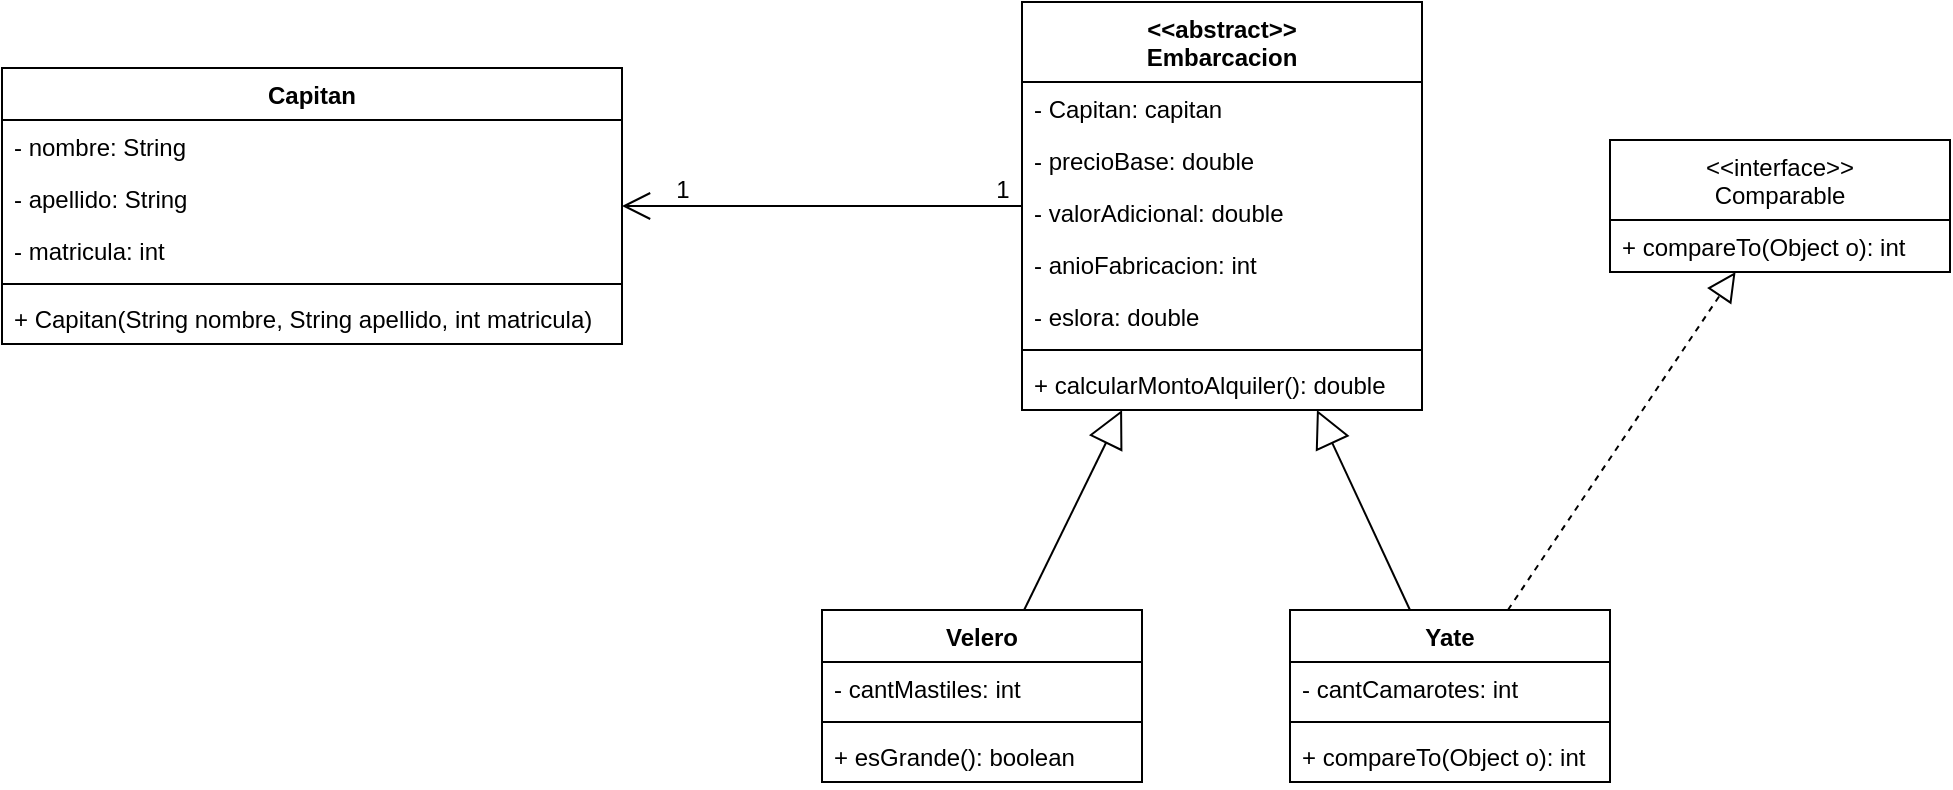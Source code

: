 <mxfile version="14.8.2" type="google"><diagram id="rb5g5wRQAsIn745uUFzb" name="Page-1"><mxGraphModel dx="2249" dy="762" grid="1" gridSize="10" guides="1" tooltips="1" connect="1" arrows="1" fold="1" page="1" pageScale="1" pageWidth="827" pageHeight="1169" math="0" shadow="0"><root><mxCell id="0"/><mxCell id="1" parent="0"/><mxCell id="W9UwxXNPBAQWh-vZQcRE-1" value="Capitan" style="swimlane;fontStyle=1;align=center;verticalAlign=top;childLayout=stackLayout;horizontal=1;startSize=26;horizontalStack=0;resizeParent=1;resizeParentMax=0;resizeLast=0;collapsible=1;marginBottom=0;" vertex="1" parent="1"><mxGeometry x="-310" y="129" width="310" height="138" as="geometry"/></mxCell><mxCell id="W9UwxXNPBAQWh-vZQcRE-2" value="- nombre: String" style="text;strokeColor=none;fillColor=none;align=left;verticalAlign=top;spacingLeft=4;spacingRight=4;overflow=hidden;rotatable=0;points=[[0,0.5],[1,0.5]];portConstraint=eastwest;" vertex="1" parent="W9UwxXNPBAQWh-vZQcRE-1"><mxGeometry y="26" width="310" height="26" as="geometry"/></mxCell><mxCell id="W9UwxXNPBAQWh-vZQcRE-19" value="- apellido: String" style="text;strokeColor=none;fillColor=none;align=left;verticalAlign=top;spacingLeft=4;spacingRight=4;overflow=hidden;rotatable=0;points=[[0,0.5],[1,0.5]];portConstraint=eastwest;" vertex="1" parent="W9UwxXNPBAQWh-vZQcRE-1"><mxGeometry y="52" width="310" height="26" as="geometry"/></mxCell><mxCell id="W9UwxXNPBAQWh-vZQcRE-20" value="- matricula: int" style="text;strokeColor=none;fillColor=none;align=left;verticalAlign=top;spacingLeft=4;spacingRight=4;overflow=hidden;rotatable=0;points=[[0,0.5],[1,0.5]];portConstraint=eastwest;" vertex="1" parent="W9UwxXNPBAQWh-vZQcRE-1"><mxGeometry y="78" width="310" height="26" as="geometry"/></mxCell><mxCell id="W9UwxXNPBAQWh-vZQcRE-3" value="" style="line;strokeWidth=1;fillColor=none;align=left;verticalAlign=middle;spacingTop=-1;spacingLeft=3;spacingRight=3;rotatable=0;labelPosition=right;points=[];portConstraint=eastwest;" vertex="1" parent="W9UwxXNPBAQWh-vZQcRE-1"><mxGeometry y="104" width="310" height="8" as="geometry"/></mxCell><mxCell id="W9UwxXNPBAQWh-vZQcRE-4" value="+ Capitan(String nombre, String apellido, int matricula)" style="text;strokeColor=none;fillColor=none;align=left;verticalAlign=top;spacingLeft=4;spacingRight=4;overflow=hidden;rotatable=0;points=[[0,0.5],[1,0.5]];portConstraint=eastwest;" vertex="1" parent="W9UwxXNPBAQWh-vZQcRE-1"><mxGeometry y="112" width="310" height="26" as="geometry"/></mxCell><mxCell id="W9UwxXNPBAQWh-vZQcRE-5" value="&lt;&lt;abstract&gt;&gt;&#10;Embarcacion" style="swimlane;fontStyle=1;align=center;verticalAlign=top;childLayout=stackLayout;horizontal=1;startSize=40;horizontalStack=0;resizeParent=1;resizeParentMax=0;resizeLast=0;collapsible=1;marginBottom=0;" vertex="1" parent="1"><mxGeometry x="200" y="96" width="200" height="204" as="geometry"/></mxCell><mxCell id="W9UwxXNPBAQWh-vZQcRE-6" value="- Capitan: capitan" style="text;strokeColor=none;fillColor=none;align=left;verticalAlign=top;spacingLeft=4;spacingRight=4;overflow=hidden;rotatable=0;points=[[0,0.5],[1,0.5]];portConstraint=eastwest;" vertex="1" parent="W9UwxXNPBAQWh-vZQcRE-5"><mxGeometry y="40" width="200" height="26" as="geometry"/></mxCell><mxCell id="W9UwxXNPBAQWh-vZQcRE-17" value="- precioBase: double" style="text;strokeColor=none;fillColor=none;align=left;verticalAlign=top;spacingLeft=4;spacingRight=4;overflow=hidden;rotatable=0;points=[[0,0.5],[1,0.5]];portConstraint=eastwest;" vertex="1" parent="W9UwxXNPBAQWh-vZQcRE-5"><mxGeometry y="66" width="200" height="26" as="geometry"/></mxCell><mxCell id="W9UwxXNPBAQWh-vZQcRE-18" value="- valorAdicional: double" style="text;strokeColor=none;fillColor=none;align=left;verticalAlign=top;spacingLeft=4;spacingRight=4;overflow=hidden;rotatable=0;points=[[0,0.5],[1,0.5]];portConstraint=eastwest;" vertex="1" parent="W9UwxXNPBAQWh-vZQcRE-5"><mxGeometry y="92" width="200" height="26" as="geometry"/></mxCell><mxCell id="W9UwxXNPBAQWh-vZQcRE-41" value="- anioFabricacion: int" style="text;strokeColor=none;fillColor=none;align=left;verticalAlign=top;spacingLeft=4;spacingRight=4;overflow=hidden;rotatable=0;points=[[0,0.5],[1,0.5]];portConstraint=eastwest;" vertex="1" parent="W9UwxXNPBAQWh-vZQcRE-5"><mxGeometry y="118" width="200" height="26" as="geometry"/></mxCell><mxCell id="W9UwxXNPBAQWh-vZQcRE-40" value="- eslora: double" style="text;strokeColor=none;fillColor=none;align=left;verticalAlign=top;spacingLeft=4;spacingRight=4;overflow=hidden;rotatable=0;points=[[0,0.5],[1,0.5]];portConstraint=eastwest;" vertex="1" parent="W9UwxXNPBAQWh-vZQcRE-5"><mxGeometry y="144" width="200" height="26" as="geometry"/></mxCell><mxCell id="W9UwxXNPBAQWh-vZQcRE-7" value="" style="line;strokeWidth=1;fillColor=none;align=left;verticalAlign=middle;spacingTop=-1;spacingLeft=3;spacingRight=3;rotatable=0;labelPosition=right;points=[];portConstraint=eastwest;" vertex="1" parent="W9UwxXNPBAQWh-vZQcRE-5"><mxGeometry y="170" width="200" height="8" as="geometry"/></mxCell><mxCell id="W9UwxXNPBAQWh-vZQcRE-8" value="+ calcularMontoAlquiler(): double" style="text;strokeColor=none;fillColor=none;align=left;verticalAlign=top;spacingLeft=4;spacingRight=4;overflow=hidden;rotatable=0;points=[[0,0.5],[1,0.5]];portConstraint=eastwest;" vertex="1" parent="W9UwxXNPBAQWh-vZQcRE-5"><mxGeometry y="178" width="200" height="26" as="geometry"/></mxCell><mxCell id="W9UwxXNPBAQWh-vZQcRE-9" value="Velero" style="swimlane;fontStyle=1;align=center;verticalAlign=top;childLayout=stackLayout;horizontal=1;startSize=26;horizontalStack=0;resizeParent=1;resizeParentMax=0;resizeLast=0;collapsible=1;marginBottom=0;" vertex="1" parent="1"><mxGeometry x="100" y="400" width="160" height="86" as="geometry"/></mxCell><mxCell id="W9UwxXNPBAQWh-vZQcRE-10" value="- cantMastiles: int" style="text;strokeColor=none;fillColor=none;align=left;verticalAlign=top;spacingLeft=4;spacingRight=4;overflow=hidden;rotatable=0;points=[[0,0.5],[1,0.5]];portConstraint=eastwest;" vertex="1" parent="W9UwxXNPBAQWh-vZQcRE-9"><mxGeometry y="26" width="160" height="26" as="geometry"/></mxCell><mxCell id="W9UwxXNPBAQWh-vZQcRE-11" value="" style="line;strokeWidth=1;fillColor=none;align=left;verticalAlign=middle;spacingTop=-1;spacingLeft=3;spacingRight=3;rotatable=0;labelPosition=right;points=[];portConstraint=eastwest;" vertex="1" parent="W9UwxXNPBAQWh-vZQcRE-9"><mxGeometry y="52" width="160" height="8" as="geometry"/></mxCell><mxCell id="W9UwxXNPBAQWh-vZQcRE-12" value="+ esGrande(): boolean" style="text;strokeColor=none;fillColor=none;align=left;verticalAlign=top;spacingLeft=4;spacingRight=4;overflow=hidden;rotatable=0;points=[[0,0.5],[1,0.5]];portConstraint=eastwest;" vertex="1" parent="W9UwxXNPBAQWh-vZQcRE-9"><mxGeometry y="60" width="160" height="26" as="geometry"/></mxCell><mxCell id="W9UwxXNPBAQWh-vZQcRE-13" value="Yate" style="swimlane;fontStyle=1;align=center;verticalAlign=top;childLayout=stackLayout;horizontal=1;startSize=26;horizontalStack=0;resizeParent=1;resizeParentMax=0;resizeLast=0;collapsible=1;marginBottom=0;" vertex="1" parent="1"><mxGeometry x="334" y="400" width="160" height="86" as="geometry"/></mxCell><mxCell id="W9UwxXNPBAQWh-vZQcRE-14" value="- cantCamarotes: int" style="text;strokeColor=none;fillColor=none;align=left;verticalAlign=top;spacingLeft=4;spacingRight=4;overflow=hidden;rotatable=0;points=[[0,0.5],[1,0.5]];portConstraint=eastwest;" vertex="1" parent="W9UwxXNPBAQWh-vZQcRE-13"><mxGeometry y="26" width="160" height="26" as="geometry"/></mxCell><mxCell id="W9UwxXNPBAQWh-vZQcRE-15" value="" style="line;strokeWidth=1;fillColor=none;align=left;verticalAlign=middle;spacingTop=-1;spacingLeft=3;spacingRight=3;rotatable=0;labelPosition=right;points=[];portConstraint=eastwest;" vertex="1" parent="W9UwxXNPBAQWh-vZQcRE-13"><mxGeometry y="52" width="160" height="8" as="geometry"/></mxCell><mxCell id="W9UwxXNPBAQWh-vZQcRE-16" value="+ compareTo(Object o): int" style="text;strokeColor=none;fillColor=none;align=left;verticalAlign=top;spacingLeft=4;spacingRight=4;overflow=hidden;rotatable=0;points=[[0,0.5],[1,0.5]];portConstraint=eastwest;" vertex="1" parent="W9UwxXNPBAQWh-vZQcRE-13"><mxGeometry y="60" width="160" height="26" as="geometry"/></mxCell><mxCell id="W9UwxXNPBAQWh-vZQcRE-29" value="" style="endArrow=block;endSize=16;endFill=0;html=1;" edge="1" parent="1" source="W9UwxXNPBAQWh-vZQcRE-9" target="W9UwxXNPBAQWh-vZQcRE-5"><mxGeometry x="-0.036" y="104" width="160" relative="1" as="geometry"><mxPoint x="80" y="540" as="sourcePoint"/><mxPoint x="240" y="540" as="targetPoint"/><mxPoint as="offset"/></mxGeometry></mxCell><mxCell id="W9UwxXNPBAQWh-vZQcRE-31" value="" style="endArrow=block;endSize=16;endFill=0;html=1;" edge="1" parent="1" source="W9UwxXNPBAQWh-vZQcRE-13" target="W9UwxXNPBAQWh-vZQcRE-5"><mxGeometry x="-0.036" y="104" width="160" relative="1" as="geometry"><mxPoint x="267.184" y="300" as="sourcePoint"/><mxPoint x="301.954" y="245" as="targetPoint"/><mxPoint as="offset"/></mxGeometry></mxCell><mxCell id="W9UwxXNPBAQWh-vZQcRE-44" value="&lt;&lt;interface&gt;&gt;&#10;Comparable" style="swimlane;fontStyle=0;childLayout=stackLayout;horizontal=1;startSize=40;fillColor=none;horizontalStack=0;resizeParent=1;resizeParentMax=0;resizeLast=0;collapsible=1;marginBottom=0;" vertex="1" parent="1"><mxGeometry x="494" y="165" width="170" height="66" as="geometry"/></mxCell><mxCell id="W9UwxXNPBAQWh-vZQcRE-45" value="+ compareTo(Object o): int" style="text;strokeColor=none;fillColor=none;align=left;verticalAlign=top;spacingLeft=4;spacingRight=4;overflow=hidden;rotatable=0;points=[[0,0.5],[1,0.5]];portConstraint=eastwest;" vertex="1" parent="W9UwxXNPBAQWh-vZQcRE-44"><mxGeometry y="40" width="170" height="26" as="geometry"/></mxCell><mxCell id="W9UwxXNPBAQWh-vZQcRE-49" value="" style="endArrow=block;dashed=1;endFill=0;endSize=12;html=1;" edge="1" parent="1" source="W9UwxXNPBAQWh-vZQcRE-13" target="W9UwxXNPBAQWh-vZQcRE-44"><mxGeometry width="160" relative="1" as="geometry"><mxPoint x="330" y="380" as="sourcePoint"/><mxPoint x="490" y="380" as="targetPoint"/></mxGeometry></mxCell><mxCell id="W9UwxXNPBAQWh-vZQcRE-50" value="" style="endArrow=open;endFill=1;endSize=12;html=1;" edge="1" parent="1" source="W9UwxXNPBAQWh-vZQcRE-5" target="W9UwxXNPBAQWh-vZQcRE-1"><mxGeometry width="160" relative="1" as="geometry"><mxPoint x="330" y="380" as="sourcePoint"/><mxPoint x="490" y="380" as="targetPoint"/></mxGeometry></mxCell><mxCell id="W9UwxXNPBAQWh-vZQcRE-51" value="1" style="text;html=1;align=center;verticalAlign=middle;resizable=0;points=[];autosize=1;strokeColor=none;" vertex="1" parent="1"><mxGeometry x="180" y="180" width="20" height="20" as="geometry"/></mxCell><mxCell id="W9UwxXNPBAQWh-vZQcRE-52" value="1" style="text;html=1;align=center;verticalAlign=middle;resizable=0;points=[];autosize=1;strokeColor=none;" vertex="1" parent="1"><mxGeometry x="20" y="180" width="20" height="20" as="geometry"/></mxCell></root></mxGraphModel></diagram></mxfile>